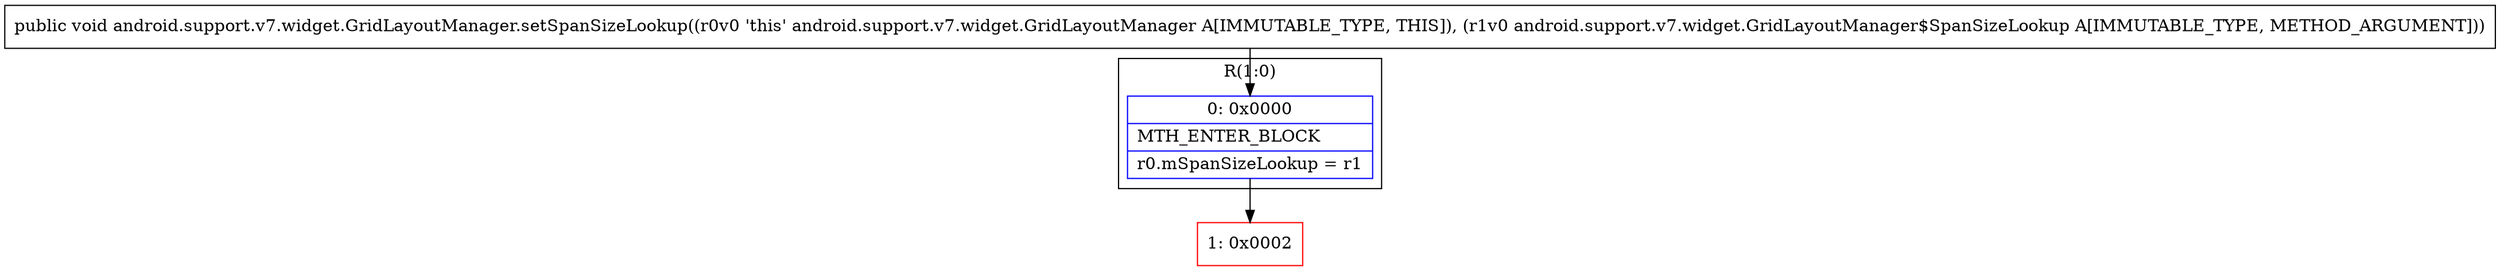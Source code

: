 digraph "CFG forandroid.support.v7.widget.GridLayoutManager.setSpanSizeLookup(Landroid\/support\/v7\/widget\/GridLayoutManager$SpanSizeLookup;)V" {
subgraph cluster_Region_300706692 {
label = "R(1:0)";
node [shape=record,color=blue];
Node_0 [shape=record,label="{0\:\ 0x0000|MTH_ENTER_BLOCK\l|r0.mSpanSizeLookup = r1\l}"];
}
Node_1 [shape=record,color=red,label="{1\:\ 0x0002}"];
MethodNode[shape=record,label="{public void android.support.v7.widget.GridLayoutManager.setSpanSizeLookup((r0v0 'this' android.support.v7.widget.GridLayoutManager A[IMMUTABLE_TYPE, THIS]), (r1v0 android.support.v7.widget.GridLayoutManager$SpanSizeLookup A[IMMUTABLE_TYPE, METHOD_ARGUMENT])) }"];
MethodNode -> Node_0;
Node_0 -> Node_1;
}

